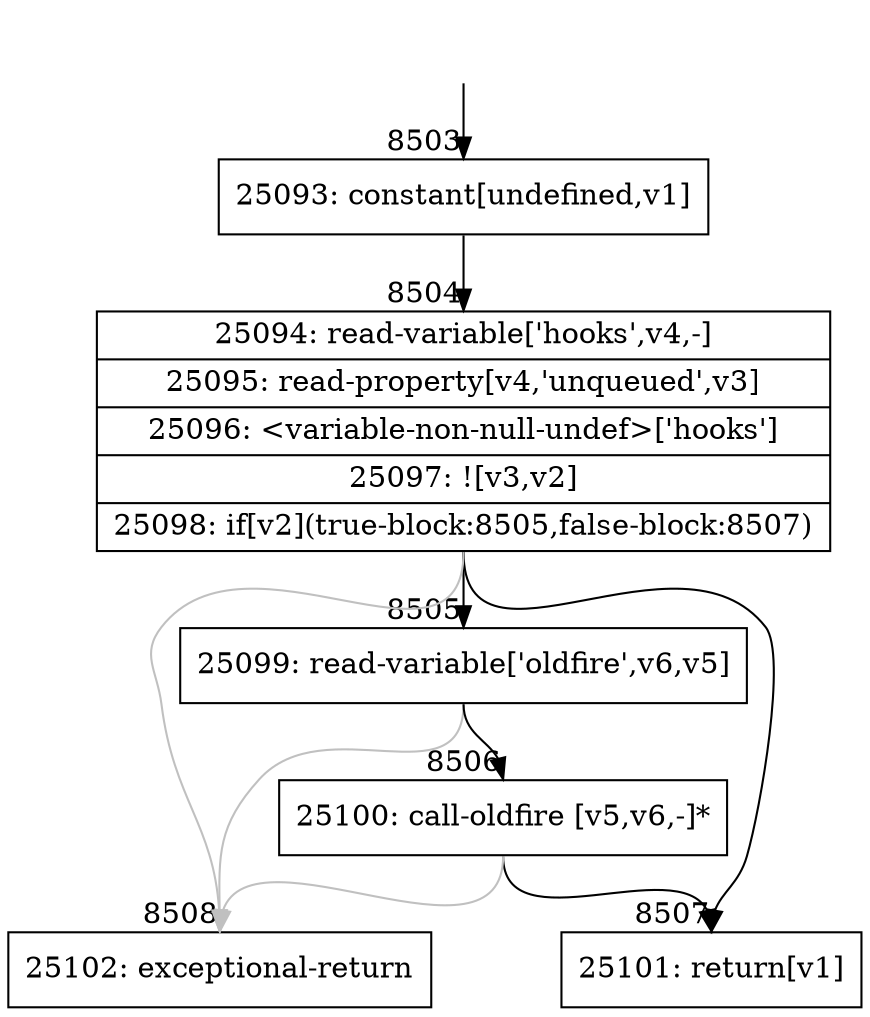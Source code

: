 digraph {
rankdir="TD"
BB_entry527[shape=none,label=""];
BB_entry527 -> BB8503 [tailport=s, headport=n, headlabel="    8503"]
BB8503 [shape=record label="{25093: constant[undefined,v1]}" ] 
BB8503 -> BB8504 [tailport=s, headport=n, headlabel="      8504"]
BB8504 [shape=record label="{25094: read-variable['hooks',v4,-]|25095: read-property[v4,'unqueued',v3]|25096: \<variable-non-null-undef\>['hooks']|25097: ![v3,v2]|25098: if[v2](true-block:8505,false-block:8507)}" ] 
BB8504 -> BB8505 [tailport=s, headport=n, headlabel="      8505"]
BB8504 -> BB8507 [tailport=s, headport=n, headlabel="      8507"]
BB8504 -> BB8508 [tailport=s, headport=n, color=gray, headlabel="      8508"]
BB8505 [shape=record label="{25099: read-variable['oldfire',v6,v5]}" ] 
BB8505 -> BB8506 [tailport=s, headport=n, headlabel="      8506"]
BB8505 -> BB8508 [tailport=s, headport=n, color=gray]
BB8506 [shape=record label="{25100: call-oldfire [v5,v6,-]*}" ] 
BB8506 -> BB8507 [tailport=s, headport=n]
BB8506 -> BB8508 [tailport=s, headport=n, color=gray]
BB8507 [shape=record label="{25101: return[v1]}" ] 
BB8508 [shape=record label="{25102: exceptional-return}" ] 
}
